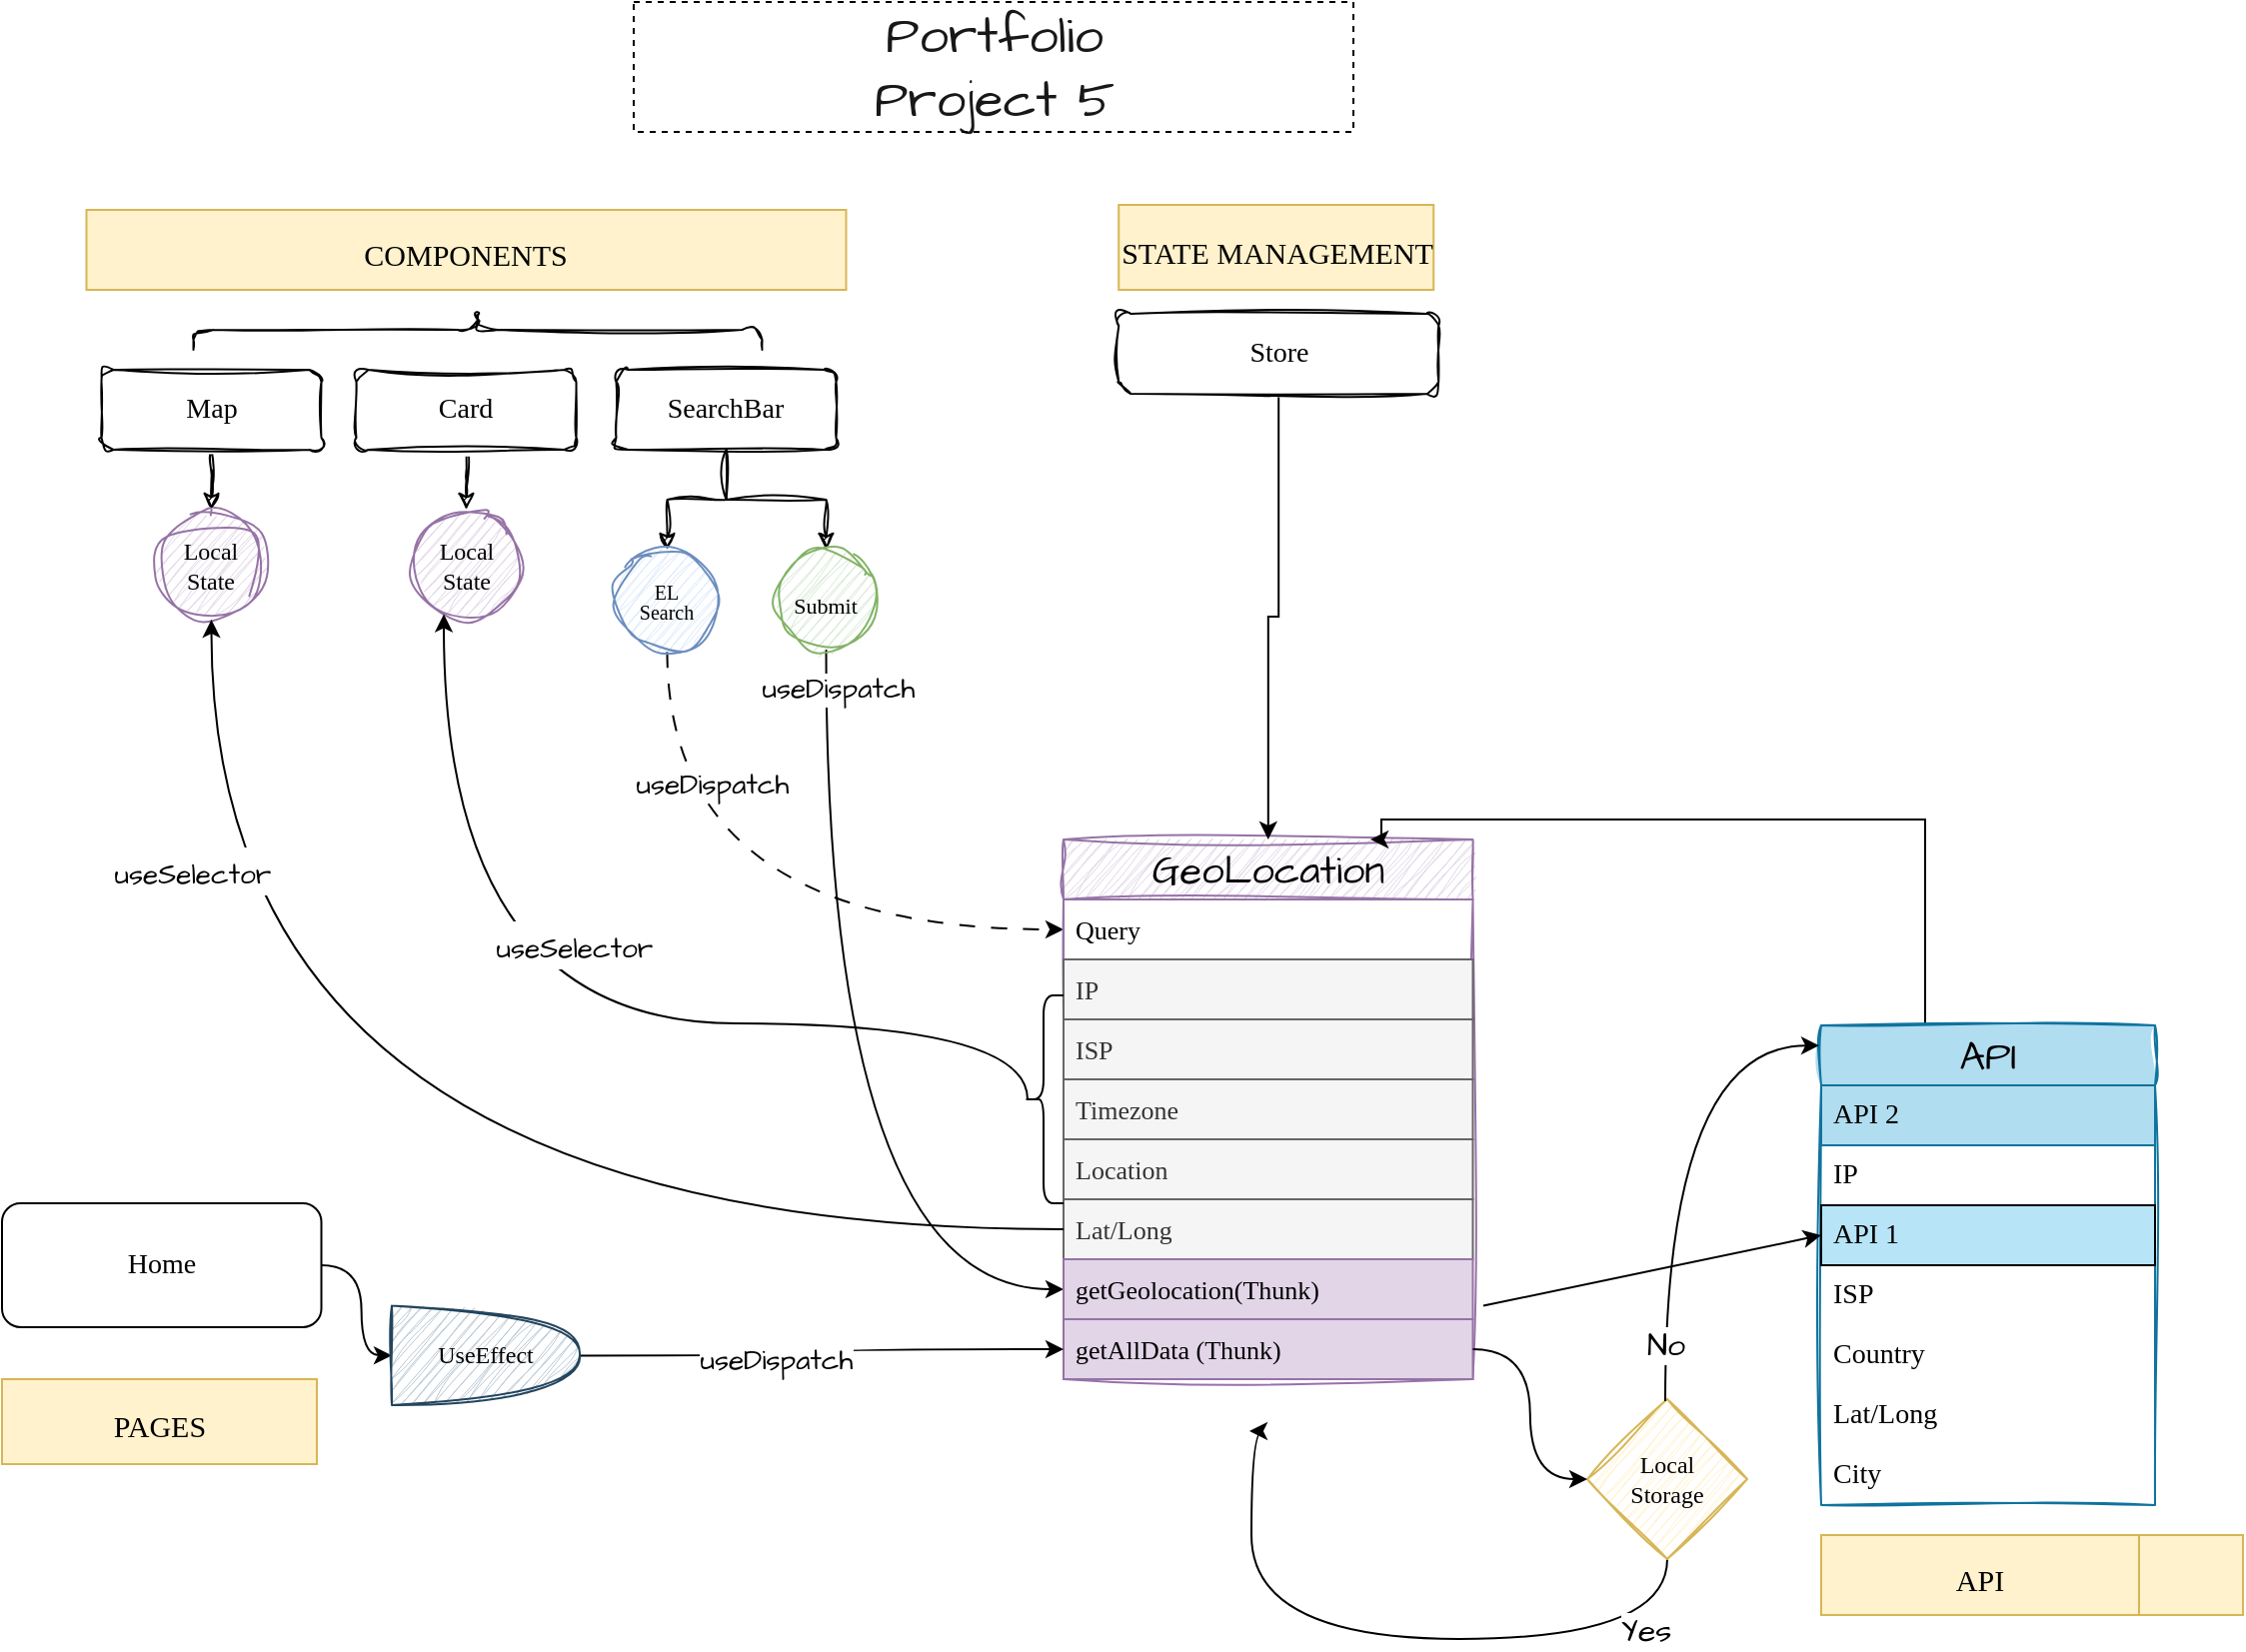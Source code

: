<mxfile version="22.1.16" type="device" pages="2">
  <diagram id="yPxyJZ8AM_hMuL3Unpa9" name="ARCH">
    <mxGraphModel dx="1678" dy="893" grid="1" gridSize="13" guides="1" tooltips="1" connect="1" arrows="1" fold="1" page="1" pageScale="1" pageWidth="1100" pageHeight="850" background="none" math="0" shadow="0">
      <root>
        <mxCell id="0" />
        <mxCell id="1" parent="0" />
        <mxCell id="0PAZ69WQfDIx3NiE71XX-78" style="edgeStyle=orthogonalEdgeStyle;rounded=0;sketch=1;hachureGap=4;jiggle=2;curveFitting=1;orthogonalLoop=1;jettySize=auto;html=1;entryX=0.5;entryY=0;entryDx=0;entryDy=0;fontFamily=Architects Daughter;fontSource=https%3A%2F%2Ffonts.googleapis.com%2Fcss%3Ffamily%3DArchitects%2BDaughter;fontSize=16;" parent="1" source="0PAZ69WQfDIx3NiE71XX-35" target="0PAZ69WQfDIx3NiE71XX-52" edge="1">
          <mxGeometry relative="1" as="geometry" />
        </mxCell>
        <mxCell id="0PAZ69WQfDIx3NiE71XX-79" style="edgeStyle=orthogonalEdgeStyle;rounded=0;sketch=1;hachureGap=4;jiggle=2;curveFitting=1;orthogonalLoop=1;jettySize=auto;html=1;fontFamily=Architects Daughter;fontSource=https%3A%2F%2Ffonts.googleapis.com%2Fcss%3Ffamily%3DArchitects%2BDaughter;fontSize=16;" parent="1" source="0PAZ69WQfDIx3NiE71XX-35" target="0PAZ69WQfDIx3NiE71XX-53" edge="1">
          <mxGeometry relative="1" as="geometry" />
        </mxCell>
        <mxCell id="0PAZ69WQfDIx3NiE71XX-35" value="&lt;font style=&quot;font-size: 14px;&quot;&gt;SearchBar&lt;/font&gt;" style="rounded=1;whiteSpace=wrap;html=1;sketch=1;hachureGap=4;jiggle=2;curveFitting=1;fontFamily=Lucida Console;fontSize=14;" parent="1" vertex="1">
          <mxGeometry x="346.25" y="197" width="110" height="40" as="geometry" />
        </mxCell>
        <mxCell id="0PAZ69WQfDIx3NiE71XX-51" value="&lt;font style=&quot;font-size: 15px;&quot;&gt;COMPONENTS&lt;/font&gt;" style="text;html=1;strokeColor=#d6b656;fillColor=#fff2cc;align=center;verticalAlign=middle;whiteSpace=wrap;overflow=hidden;fontSize=20;fontFamily=Lucida Console;" parent="1" vertex="1">
          <mxGeometry x="81.25" y="117" width="380" height="40" as="geometry" />
        </mxCell>
        <mxCell id="0PAZ69WQfDIx3NiE71XX-96" style="edgeStyle=orthogonalEdgeStyle;rounded=0;hachureGap=4;orthogonalLoop=1;jettySize=auto;html=1;entryX=0;entryY=0.5;entryDx=0;entryDy=0;fontFamily=Architects Daughter;fontSource=https%3A%2F%2Ffonts.googleapis.com%2Fcss%3Ffamily%3DArchitects%2BDaughter;fontSize=16;flowAnimation=1;dashed=1;dashPattern=8 8;curved=1;" parent="1" source="0PAZ69WQfDIx3NiE71XX-52" target="0PAZ69WQfDIx3NiE71XX-88" edge="1">
          <mxGeometry relative="1" as="geometry" />
        </mxCell>
        <mxCell id="0PAZ69WQfDIx3NiE71XX-52" value="&lt;p style=&quot;line-height: 90%; font-size: 10px;&quot;&gt;&lt;font face=&quot;Lucida Console&quot; style=&quot;font-size: 10px;&quot;&gt;EL&lt;br&gt;Search&lt;/font&gt;&lt;/p&gt;" style="ellipse;whiteSpace=wrap;html=1;aspect=fixed;sketch=1;hachureGap=4;jiggle=2;curveFitting=1;fontFamily=Architects Daughter;fontSource=https%3A%2F%2Ffonts.googleapis.com%2Fcss%3Ffamily%3DArchitects%2BDaughter;fontSize=20;fillColor=#dae8fc;strokeColor=#6c8ebf;" parent="1" vertex="1">
          <mxGeometry x="346.25" y="287" width="51" height="51" as="geometry" />
        </mxCell>
        <mxCell id="0PAZ69WQfDIx3NiE71XX-92" style="edgeStyle=orthogonalEdgeStyle;rounded=0;hachureGap=4;orthogonalLoop=1;jettySize=auto;html=1;entryX=0;entryY=0.5;entryDx=0;entryDy=0;fontFamily=Architects Daughter;fontSource=https%3A%2F%2Ffonts.googleapis.com%2Fcss%3Ffamily%3DArchitects%2BDaughter;fontSize=16;curved=1;flowAnimation=0;" parent="1" source="0PAZ69WQfDIx3NiE71XX-53" target="0PAZ69WQfDIx3NiE71XX-86" edge="1">
          <mxGeometry relative="1" as="geometry" />
        </mxCell>
        <mxCell id="zUYzzt8TD7q-zjXkYqAs-1" value="useDispatch" style="edgeLabel;html=1;align=center;verticalAlign=middle;resizable=0;points=[];fontSize=14;fontFamily=Architects Daughter;rotation=0;" parent="0PAZ69WQfDIx3NiE71XX-92" vertex="1" connectable="0">
          <mxGeometry x="-0.035" y="22" relative="1" as="geometry">
            <mxPoint x="-17" y="-192" as="offset" />
          </mxGeometry>
        </mxCell>
        <mxCell id="0PAZ69WQfDIx3NiE71XX-53" value="&lt;font face=&quot;Lucida Console&quot; style=&quot;font-size: 11px;&quot;&gt;Submit&lt;/font&gt;" style="ellipse;whiteSpace=wrap;html=1;aspect=fixed;sketch=1;hachureGap=4;jiggle=2;curveFitting=1;fontFamily=Architects Daughter;fontSource=https%3A%2F%2Ffonts.googleapis.com%2Fcss%3Ffamily%3DArchitects%2BDaughter;fontSize=20;fillColor=#d5e8d4;strokeColor=#82b366;" parent="1" vertex="1">
          <mxGeometry x="426.25" y="287" width="50" height="50" as="geometry" />
        </mxCell>
        <mxCell id="0PAZ69WQfDIx3NiE71XX-54" value="&lt;font style=&quot;font-size: 15px;&quot;&gt;STATE MANAGEMENT&lt;/font&gt;" style="text;html=1;strokeColor=#d6b656;fillColor=#fff2cc;align=center;verticalAlign=middle;whiteSpace=wrap;overflow=hidden;fontSize=20;fontFamily=Lucida Console;" parent="1" vertex="1">
          <mxGeometry x="597.62" y="114.5" width="157.5" height="42.5" as="geometry" />
        </mxCell>
        <mxCell id="7ju1Grx77kzpw6AMeoo_-9" style="edgeStyle=orthogonalEdgeStyle;rounded=0;sketch=1;hachureGap=4;jiggle=2;curveFitting=1;orthogonalLoop=1;jettySize=auto;html=1;fontFamily=Architects Daughter;fontSource=https%3A%2F%2Ffonts.googleapis.com%2Fcss%3Ffamily%3DArchitects%2BDaughter;fontSize=16;" parent="1" source="0PAZ69WQfDIx3NiE71XX-66" target="0PAZ69WQfDIx3NiE71XX-67" edge="1">
          <mxGeometry relative="1" as="geometry" />
        </mxCell>
        <mxCell id="0PAZ69WQfDIx3NiE71XX-66" value="&lt;font style=&quot;font-size: 14px;&quot;&gt;Card&lt;/font&gt;" style="rounded=1;whiteSpace=wrap;html=1;sketch=1;hachureGap=4;jiggle=2;curveFitting=1;fontFamily=Lucida Console;fontSize=14;" parent="1" vertex="1">
          <mxGeometry x="216.25" y="197" width="110" height="40" as="geometry" />
        </mxCell>
        <mxCell id="0PAZ69WQfDIx3NiE71XX-67" value="&lt;p style=&quot;line-height: 120%;&quot;&gt;&lt;font style=&quot;font-size: 12px;&quot;&gt;Local&lt;br style=&quot;&quot;&gt;State&lt;br style=&quot;font-size: 12px;&quot;&gt;&lt;/font&gt;&lt;/p&gt;" style="ellipse;whiteSpace=wrap;html=1;aspect=fixed;sketch=1;hachureGap=4;jiggle=2;curveFitting=1;fontFamily=Lucida Console;fontSize=12;fillColor=#e1d5e7;strokeColor=#9673a6;" parent="1" vertex="1">
          <mxGeometry x="243.75" y="267" width="55" height="55" as="geometry" />
        </mxCell>
        <mxCell id="0PAZ69WQfDIx3NiE71XX-71" value="&lt;font style=&quot;font-size: 15px;&quot;&gt;API&lt;/font&gt;" style="text;html=1;strokeColor=#d6b656;fillColor=#fff2cc;align=center;verticalAlign=middle;whiteSpace=wrap;overflow=hidden;fontSize=20;fontFamily=Lucida Console;" parent="1" vertex="1">
          <mxGeometry x="1001" y="780" width="159" height="40" as="geometry" />
        </mxCell>
        <mxCell id="0PAZ69WQfDIx3NiE71XX-85" value="GeoLocation" style="swimlane;fontStyle=0;childLayout=stackLayout;horizontal=1;startSize=30;horizontalStack=0;resizeParent=1;resizeParentMax=0;resizeLast=0;collapsible=0;marginBottom=0;whiteSpace=wrap;html=1;sketch=1;hachureGap=4;jiggle=2;curveFitting=1;fontFamily=Architects Daughter;fontSource=https%3A%2F%2Ffonts.googleapis.com%2Fcss%3Ffamily%3DArchitects%2BDaughter;fontSize=20;fillColor=#e1d5e7;strokeColor=#9673a6;treeFolding=0;deletable=0;cloneable=1;movable=0;" parent="1" vertex="1">
          <mxGeometry x="570" y="432" width="204.75" height="270" as="geometry">
            <mxRectangle x="689" y="390" width="156" height="39" as="alternateBounds" />
          </mxGeometry>
        </mxCell>
        <mxCell id="0PAZ69WQfDIx3NiE71XX-88" value="Query" style="text;strokeColor=none;fillColor=none;align=left;verticalAlign=middle;spacingLeft=4;spacingRight=4;overflow=hidden;points=[[0,0.5],[1,0.5]];portConstraint=eastwest;rotatable=0;whiteSpace=wrap;html=1;fontSize=13;fontFamily=Lucida Console;" parent="0PAZ69WQfDIx3NiE71XX-85" vertex="1">
          <mxGeometry y="30" width="204.75" height="30" as="geometry" />
        </mxCell>
        <mxCell id="0PAZ69WQfDIx3NiE71XX-87" value="IP" style="text;strokeColor=#666666;fillColor=#f5f5f5;align=left;verticalAlign=middle;spacingLeft=4;spacingRight=4;overflow=hidden;points=[[0,0.5],[1,0.5]];portConstraint=eastwest;rotatable=0;whiteSpace=wrap;html=1;fontSize=13;fontFamily=Lucida Console;fontColor=#333333;" parent="0PAZ69WQfDIx3NiE71XX-85" vertex="1">
          <mxGeometry y="60" width="204.75" height="30" as="geometry" />
        </mxCell>
        <mxCell id="jiT5_RgJSVzoQd3kIDRm-29" value="ISP" style="text;strokeColor=#666666;fillColor=#f5f5f5;align=left;verticalAlign=middle;spacingLeft=4;spacingRight=4;overflow=hidden;points=[[0,0.5],[1,0.5]];portConstraint=eastwest;rotatable=0;whiteSpace=wrap;html=1;fontSize=13;fontFamily=Lucida Console;fontColor=#333333;" parent="0PAZ69WQfDIx3NiE71XX-85" vertex="1">
          <mxGeometry y="90" width="204.75" height="30" as="geometry" />
        </mxCell>
        <mxCell id="jiT5_RgJSVzoQd3kIDRm-12" value="Timezone" style="text;strokeColor=#666666;fillColor=#f5f5f5;align=left;verticalAlign=middle;spacingLeft=4;spacingRight=4;overflow=hidden;points=[[0,0.5],[1,0.5]];portConstraint=eastwest;rotatable=0;whiteSpace=wrap;html=1;fontSize=13;fontFamily=Lucida Console;fontColor=#333333;" parent="0PAZ69WQfDIx3NiE71XX-85" vertex="1">
          <mxGeometry y="120" width="204.75" height="30" as="geometry" />
        </mxCell>
        <mxCell id="jiT5_RgJSVzoQd3kIDRm-41" value="Location" style="text;strokeColor=#666666;fillColor=#f5f5f5;align=left;verticalAlign=middle;spacingLeft=4;spacingRight=4;overflow=hidden;points=[[0,0.5],[1,0.5]];portConstraint=eastwest;rotatable=0;whiteSpace=wrap;html=1;fontSize=13;fontFamily=Lucida Console;fontColor=#333333;" parent="0PAZ69WQfDIx3NiE71XX-85" vertex="1">
          <mxGeometry y="150" width="204.75" height="30" as="geometry" />
        </mxCell>
        <mxCell id="0PAZ69WQfDIx3NiE71XX-89" value="Lat/Long" style="text;strokeColor=#666666;fillColor=#f5f5f5;align=left;verticalAlign=middle;spacingLeft=4;spacingRight=4;overflow=hidden;points=[[0,0.5],[1,0.5]];portConstraint=eastwest;rotatable=0;whiteSpace=wrap;html=1;fontSize=13;fontFamily=Lucida Console;fontColor=#333333;" parent="0PAZ69WQfDIx3NiE71XX-85" vertex="1">
          <mxGeometry y="180" width="204.75" height="30" as="geometry" />
        </mxCell>
        <mxCell id="0PAZ69WQfDIx3NiE71XX-86" value="getGeolocation(Thunk)" style="text;strokeColor=#9673a6;fillColor=#e1d5e7;align=left;verticalAlign=middle;spacingLeft=4;spacingRight=4;overflow=hidden;points=[[0,0.5],[1,0.5]];portConstraint=eastwest;rotatable=0;whiteSpace=wrap;html=1;fontSize=13;fontFamily=Lucida Console;" parent="0PAZ69WQfDIx3NiE71XX-85" vertex="1">
          <mxGeometry y="210" width="204.75" height="30" as="geometry" />
        </mxCell>
        <mxCell id="jiT5_RgJSVzoQd3kIDRm-7" value="getAllData (Thunk)" style="text;strokeColor=#9673a6;fillColor=#e1d5e7;align=left;verticalAlign=middle;spacingLeft=4;spacingRight=4;overflow=hidden;points=[[0,0.5],[1,0.5]];portConstraint=eastwest;rotatable=0;whiteSpace=wrap;html=1;fontSize=13;fontFamily=Lucida Console;" parent="0PAZ69WQfDIx3NiE71XX-85" vertex="1">
          <mxGeometry y="240" width="204.75" height="30" as="geometry" />
        </mxCell>
        <mxCell id="Js1aBli1MJFK1e20tH5a-15" style="edgeStyle=orthogonalEdgeStyle;rounded=0;hachureGap=4;orthogonalLoop=1;jettySize=auto;html=1;entryX=0.75;entryY=0;entryDx=0;entryDy=0;fontFamily=Architects Daughter;fontSource=https%3A%2F%2Ffonts.googleapis.com%2Fcss%3Ffamily%3DArchitects%2BDaughter;fontSize=16;" edge="1" parent="1" source="0PAZ69WQfDIx3NiE71XX-101" target="0PAZ69WQfDIx3NiE71XX-85">
          <mxGeometry relative="1" as="geometry">
            <Array as="points">
              <mxPoint x="1001" y="422" />
              <mxPoint x="729" y="422" />
            </Array>
          </mxGeometry>
        </mxCell>
        <mxCell id="0PAZ69WQfDIx3NiE71XX-101" value="API" style="swimlane;fontStyle=0;childLayout=stackLayout;horizontal=1;startSize=30;horizontalStack=0;resizeParent=1;resizeParentMax=0;resizeLast=0;collapsible=1;marginBottom=0;whiteSpace=wrap;html=1;sketch=1;hachureGap=4;jiggle=2;curveFitting=1;fontFamily=Architects Daughter;fontSource=https%3A%2F%2Ffonts.googleapis.com%2Fcss%3Ffamily%3DArchitects%2BDaughter;fontSize=20;fillColor=#b1ddf0;strokeColor=#10739e;fillStyle=solid;" parent="1" vertex="1">
          <mxGeometry x="949" y="525" width="167" height="240" as="geometry" />
        </mxCell>
        <mxCell id="jiT5_RgJSVzoQd3kIDRm-27" value="API 2" style="text;strokeColor=#10739e;fillColor=#b1ddf0;align=left;verticalAlign=middle;spacingLeft=4;spacingRight=4;overflow=hidden;points=[[0,0.5],[1,0.5]];portConstraint=eastwest;rotatable=0;whiteSpace=wrap;html=1;fontSize=14;fontFamily=Lucida Console;" parent="0PAZ69WQfDIx3NiE71XX-101" vertex="1">
          <mxGeometry y="30" width="167" height="30" as="geometry" />
        </mxCell>
        <mxCell id="jiT5_RgJSVzoQd3kIDRm-31" value="IP" style="text;strokeColor=none;fillColor=none;align=left;verticalAlign=middle;spacingLeft=4;spacingRight=4;overflow=hidden;points=[[0,0.5],[1,0.5]];portConstraint=eastwest;rotatable=0;whiteSpace=wrap;html=1;fontSize=14;fontFamily=Lucida Console;" parent="0PAZ69WQfDIx3NiE71XX-101" vertex="1">
          <mxGeometry y="60" width="167" height="30" as="geometry" />
        </mxCell>
        <mxCell id="0PAZ69WQfDIx3NiE71XX-102" value="API 1" style="text;strokeColor=default;fillColor=#B7E5F7;align=left;verticalAlign=middle;spacingLeft=4;spacingRight=4;overflow=hidden;points=[[0,0.5],[1,0.5]];portConstraint=eastwest;rotatable=0;whiteSpace=wrap;html=1;fontSize=14;fontFamily=Lucida Console;fillStyle=solid;" parent="0PAZ69WQfDIx3NiE71XX-101" vertex="1">
          <mxGeometry y="90" width="167" height="30" as="geometry" />
        </mxCell>
        <mxCell id="jiT5_RgJSVzoQd3kIDRm-30" value="ISP" style="text;strokeColor=none;fillColor=none;align=left;verticalAlign=middle;spacingLeft=4;spacingRight=4;overflow=hidden;points=[[0,0.5],[1,0.5]];portConstraint=eastwest;rotatable=0;whiteSpace=wrap;html=1;fontSize=14;fontFamily=Lucida Console;" parent="0PAZ69WQfDIx3NiE71XX-101" vertex="1">
          <mxGeometry y="120" width="167" height="30" as="geometry" />
        </mxCell>
        <mxCell id="0PAZ69WQfDIx3NiE71XX-103" value="Country" style="text;strokeColor=none;fillColor=none;align=left;verticalAlign=middle;spacingLeft=4;spacingRight=4;overflow=hidden;points=[[0,0.5],[1,0.5]];portConstraint=eastwest;rotatable=0;whiteSpace=wrap;html=1;fontSize=14;fontFamily=Lucida Console;" parent="0PAZ69WQfDIx3NiE71XX-101" vertex="1">
          <mxGeometry y="150" width="167" height="30" as="geometry" />
        </mxCell>
        <mxCell id="0PAZ69WQfDIx3NiE71XX-104" value="Lat/Long" style="text;strokeColor=none;fillColor=none;align=left;verticalAlign=middle;spacingLeft=4;spacingRight=4;overflow=hidden;points=[[0,0.5],[1,0.5]];portConstraint=eastwest;rotatable=0;whiteSpace=wrap;html=1;fontSize=14;fontFamily=Lucida Console;" parent="0PAZ69WQfDIx3NiE71XX-101" vertex="1">
          <mxGeometry y="180" width="167" height="30" as="geometry" />
        </mxCell>
        <mxCell id="0PAZ69WQfDIx3NiE71XX-105" value="City" style="text;strokeColor=none;fillColor=none;align=left;verticalAlign=middle;spacingLeft=4;spacingRight=4;overflow=hidden;points=[[0,0.5],[1,0.5]];portConstraint=eastwest;rotatable=0;whiteSpace=wrap;html=1;fontSize=14;fontFamily=Lucida Console;" parent="0PAZ69WQfDIx3NiE71XX-101" vertex="1">
          <mxGeometry y="210" width="167" height="30" as="geometry" />
        </mxCell>
        <mxCell id="0PAZ69WQfDIx3NiE71XX-123" value="Portfolio&lt;br style=&quot;font-size: 26px;&quot;&gt;Project 5&lt;br style=&quot;font-size: 26px;&quot;&gt;" style="text;strokeColor=default;fillColor=default;html=1;fontSize=26;fontStyle=0;verticalAlign=middle;align=center;fontFamily=Architects Daughter;labelBorderColor=none;textOpacity=90;spacingTop=1;rounded=0;glass=0;shadow=0;imageAspect=1;absoluteArcSize=0;direction=east;dashed=1;fontSource=https%3A%2F%2Ffonts.googleapis.com%2Fcss%3Ffamily%3DArchitects%2BDaughter;" parent="1" vertex="1">
          <mxGeometry x="355" y="13" width="360" height="65" as="geometry" />
        </mxCell>
        <mxCell id="7ju1Grx77kzpw6AMeoo_-4" style="edgeStyle=orthogonalEdgeStyle;rounded=0;hachureGap=4;orthogonalLoop=1;jettySize=auto;html=1;fontFamily=Architects Daughter;fontSource=https%3A%2F%2Ffonts.googleapis.com%2Fcss%3Ffamily%3DArchitects%2BDaughter;fontSize=16;strokeColor=default;" parent="1" source="7ju1Grx77kzpw6AMeoo_-3" target="0PAZ69WQfDIx3NiE71XX-85" edge="1">
          <mxGeometry relative="1" as="geometry" />
        </mxCell>
        <mxCell id="7ju1Grx77kzpw6AMeoo_-3" value="Store" style="rounded=1;whiteSpace=wrap;html=1;sketch=1;hachureGap=4;jiggle=2;curveFitting=1;fontFamily=Lucida Console;fontSize=14;" parent="1" vertex="1">
          <mxGeometry x="597.62" y="169" width="160" height="40" as="geometry" />
        </mxCell>
        <mxCell id="7ju1Grx77kzpw6AMeoo_-10" style="edgeStyle=orthogonalEdgeStyle;rounded=0;sketch=1;hachureGap=4;jiggle=2;curveFitting=1;orthogonalLoop=1;jettySize=auto;html=1;exitX=0.5;exitY=1;exitDx=0;exitDy=0;fontFamily=Architects Daughter;fontSource=https%3A%2F%2Ffonts.googleapis.com%2Fcss%3Ffamily%3DArchitects%2BDaughter;fontSize=16;" parent="1" source="7ju1Grx77kzpw6AMeoo_-7" target="7ju1Grx77kzpw6AMeoo_-8" edge="1">
          <mxGeometry relative="1" as="geometry" />
        </mxCell>
        <mxCell id="7ju1Grx77kzpw6AMeoo_-7" value="&lt;font style=&quot;font-size: 14px;&quot;&gt;Map&lt;/font&gt;" style="rounded=1;whiteSpace=wrap;html=1;sketch=1;hachureGap=4;jiggle=2;curveFitting=1;fontFamily=Lucida Console;fontSize=14;" parent="1" vertex="1">
          <mxGeometry x="88.75" y="197" width="110" height="40" as="geometry" />
        </mxCell>
        <mxCell id="7ju1Grx77kzpw6AMeoo_-8" value="&lt;p style=&quot;line-height: 120%;&quot;&gt;&lt;font style=&quot;font-size: 12px;&quot;&gt;Local&lt;br style=&quot;&quot;&gt;State&lt;br style=&quot;font-size: 12px;&quot;&gt;&lt;/font&gt;&lt;/p&gt;" style="ellipse;whiteSpace=wrap;html=1;aspect=fixed;sketch=1;hachureGap=4;jiggle=2;curveFitting=1;fontFamily=Lucida Console;fontSize=12;fillColor=#e1d5e7;strokeColor=#9673a6;" parent="1" vertex="1">
          <mxGeometry x="116.25" y="267" width="55" height="55" as="geometry" />
        </mxCell>
        <mxCell id="7ju1Grx77kzpw6AMeoo_-11" style="edgeStyle=orthogonalEdgeStyle;rounded=0;hachureGap=4;orthogonalLoop=1;jettySize=auto;html=1;entryX=0.5;entryY=1;entryDx=0;entryDy=0;fontFamily=Architects Daughter;fontSource=https%3A%2F%2Ffonts.googleapis.com%2Fcss%3Ffamily%3DArchitects%2BDaughter;fontSize=16;curved=1;" parent="1" source="0PAZ69WQfDIx3NiE71XX-89" target="7ju1Grx77kzpw6AMeoo_-8" edge="1">
          <mxGeometry relative="1" as="geometry" />
        </mxCell>
        <mxCell id="7ju1Grx77kzpw6AMeoo_-12" value="&lt;font style=&quot;font-size: 14px;&quot;&gt;useSelector&lt;/font&gt;" style="edgeLabel;html=1;align=center;verticalAlign=middle;resizable=0;points=[];fontSize=20;fontFamily=Architects Daughter;fontStyle=0" parent="7ju1Grx77kzpw6AMeoo_-11" vertex="1" connectable="0">
          <mxGeometry x="-0.061" y="-33" relative="1" as="geometry">
            <mxPoint x="-93" y="-147" as="offset" />
          </mxGeometry>
        </mxCell>
        <mxCell id="jiT5_RgJSVzoQd3kIDRm-16" style="edgeStyle=orthogonalEdgeStyle;rounded=0;hachureGap=4;orthogonalLoop=1;jettySize=auto;html=1;entryX=0;entryY=0.5;entryDx=0;entryDy=0;fontFamily=Architects Daughter;fontSource=https%3A%2F%2Ffonts.googleapis.com%2Fcss%3Ffamily%3DArchitects%2BDaughter;fontSize=16;curved=1;" parent="1" source="BipnVfe6FMpguTM1eQNc-4" target="jiT5_RgJSVzoQd3kIDRm-7" edge="1">
          <mxGeometry relative="1" as="geometry" />
        </mxCell>
        <mxCell id="BipnVfe6FMpguTM1eQNc-6" value="&lt;font style=&quot;font-size: 14px;&quot;&gt;useDispatch&lt;/font&gt;" style="edgeLabel;html=1;align=center;verticalAlign=middle;resizable=0;points=[];fontSize=20;fontFamily=Architects Daughter;" parent="jiT5_RgJSVzoQd3kIDRm-16" vertex="1" connectable="0">
          <mxGeometry x="-0.354" y="-2" relative="1" as="geometry">
            <mxPoint x="19" y="-2" as="offset" />
          </mxGeometry>
        </mxCell>
        <mxCell id="jiT5_RgJSVzoQd3kIDRm-1" value="&lt;font style=&quot;font-size: 14px;&quot;&gt;Home&lt;/font&gt;" style="rounded=1;whiteSpace=wrap;html=1;hachureGap=4;fontFamily=Lucida Console;fontSize=14;" parent="1" vertex="1">
          <mxGeometry x="39" y="614" width="159.75" height="62" as="geometry" />
        </mxCell>
        <mxCell id="jiT5_RgJSVzoQd3kIDRm-3" value="&lt;font style=&quot;font-size: 15px;&quot;&gt;PAGES&lt;/font&gt;" style="text;html=1;strokeColor=#d6b656;fillColor=#fff2cc;align=center;verticalAlign=middle;whiteSpace=wrap;overflow=hidden;fontSize=20;fontFamily=Lucida Console;" parent="1" vertex="1">
          <mxGeometry x="39" y="702" width="157.5" height="42.5" as="geometry" />
        </mxCell>
        <mxCell id="jiT5_RgJSVzoQd3kIDRm-11" value="" style="shape=curlyBracket;whiteSpace=wrap;html=1;rounded=1;flipH=1;labelPosition=right;verticalLabelPosition=middle;align=left;verticalAlign=middle;sketch=1;hachureGap=4;jiggle=2;curveFitting=1;fontFamily=Architects Daughter;fontSource=https%3A%2F%2Ffonts.googleapis.com%2Fcss%3Ffamily%3DArchitects%2BDaughter;fontSize=20;rotation=-90;" parent="1" vertex="1">
          <mxGeometry x="267" y="34.75" width="20" height="284.5" as="geometry" />
        </mxCell>
        <mxCell id="jiT5_RgJSVzoQd3kIDRm-18" value="useDispatch" style="edgeLabel;html=1;align=center;verticalAlign=middle;resizable=0;points=[];fontSize=14;fontFamily=Architects Daughter;rotation=0;" parent="1" vertex="1" connectable="0">
          <mxGeometry x="326.247" y="377" as="geometry">
            <mxPoint x="68" y="28" as="offset" />
          </mxGeometry>
        </mxCell>
        <mxCell id="jiT5_RgJSVzoQd3kIDRm-46" value="" style="shape=curlyBracket;whiteSpace=wrap;html=1;rounded=1;labelPosition=left;verticalLabelPosition=middle;align=right;verticalAlign=middle;hachureGap=4;fontFamily=Architects Daughter;fontSource=https%3A%2F%2Ffonts.googleapis.com%2Fcss%3Ffamily%3DArchitects%2BDaughter;fontSize=20;" parent="1" vertex="1">
          <mxGeometry x="550" y="510" width="20" height="104" as="geometry" />
        </mxCell>
        <mxCell id="jiT5_RgJSVzoQd3kIDRm-47" style="edgeStyle=orthogonalEdgeStyle;rounded=0;hachureGap=4;orthogonalLoop=1;jettySize=auto;html=1;entryX=0.1;entryY=0.5;entryDx=0;entryDy=0;entryPerimeter=0;fontFamily=Architects Daughter;fontSource=https%3A%2F%2Ffonts.googleapis.com%2Fcss%3Ffamily%3DArchitects%2BDaughter;fontSize=16;curved=1;startArrow=classic;startFill=1;endArrow=none;endFill=0;" parent="1" target="jiT5_RgJSVzoQd3kIDRm-46" edge="1">
          <mxGeometry relative="1" as="geometry">
            <Array as="points">
              <mxPoint x="260" y="524" />
              <mxPoint x="552" y="524" />
            </Array>
            <mxPoint x="260" y="319.25" as="sourcePoint" />
            <mxPoint x="540.75" y="559.25" as="targetPoint" />
          </mxGeometry>
        </mxCell>
        <mxCell id="jiT5_RgJSVzoQd3kIDRm-48" value="&lt;font style=&quot;font-size: 14px;&quot;&gt;useSelector&lt;/font&gt;" style="edgeLabel;html=1;align=center;verticalAlign=middle;resizable=0;points=[];fontSize=20;fontFamily=Architects Daughter;" parent="jiT5_RgJSVzoQd3kIDRm-47" vertex="1" connectable="0">
          <mxGeometry x="0.174" y="39" relative="1" as="geometry">
            <mxPoint x="-45" y="-1" as="offset" />
          </mxGeometry>
        </mxCell>
        <mxCell id="BipnVfe6FMpguTM1eQNc-5" value="" style="edgeStyle=orthogonalEdgeStyle;rounded=0;hachureGap=4;orthogonalLoop=1;jettySize=auto;html=1;entryX=0;entryY=0.5;entryDx=0;entryDy=0;fontFamily=Architects Daughter;fontSource=https%3A%2F%2Ffonts.googleapis.com%2Fcss%3Ffamily%3DArchitects%2BDaughter;fontSize=16;curved=1;" parent="1" source="jiT5_RgJSVzoQd3kIDRm-1" target="BipnVfe6FMpguTM1eQNc-4" edge="1">
          <mxGeometry relative="1" as="geometry">
            <mxPoint x="122" y="652" as="sourcePoint" />
            <mxPoint x="575" y="697" as="targetPoint" />
          </mxGeometry>
        </mxCell>
        <mxCell id="BipnVfe6FMpguTM1eQNc-4" value="&lt;font style=&quot;font-size: 12px;&quot;&gt;UseEffect&lt;/font&gt;" style="shape=or;whiteSpace=wrap;html=1;sketch=1;hachureGap=4;jiggle=2;curveFitting=1;fontFamily=Lucida Console;fontSize=12;fillColor=#bac8d3;strokeColor=#23445d;fontStyle=0" parent="1" vertex="1">
          <mxGeometry x="234" y="665.25" width="94" height="49.75" as="geometry" />
        </mxCell>
        <mxCell id="Js1aBli1MJFK1e20tH5a-4" value="Yes" style="edgeStyle=orthogonalEdgeStyle;rounded=0;hachureGap=4;orthogonalLoop=1;jettySize=auto;html=1;fontFamily=Architects Daughter;fontSource=https%3A%2F%2Ffonts.googleapis.com%2Fcss%3Ffamily%3DArchitects%2BDaughter;fontSize=16;curved=1;" edge="1" parent="1" source="Js1aBli1MJFK1e20tH5a-1">
          <mxGeometry x="-0.797" y="-11" relative="1" as="geometry">
            <mxPoint x="663" y="728" as="targetPoint" />
            <Array as="points">
              <mxPoint x="872" y="832" />
              <mxPoint x="664" y="832" />
            </Array>
            <mxPoint as="offset" />
          </mxGeometry>
        </mxCell>
        <mxCell id="Js1aBli1MJFK1e20tH5a-1" value="Local&lt;br&gt;Storage" style="rhombus;whiteSpace=wrap;html=1;fontFamily=Lucida Console;fillColor=#fff2cc;strokeColor=#d6b656;sketch=1;hachureGap=4;jiggle=2;curveFitting=1;" vertex="1" parent="1">
          <mxGeometry x="832" y="712" width="80" height="80" as="geometry" />
        </mxCell>
        <mxCell id="Js1aBli1MJFK1e20tH5a-2" style="edgeStyle=orthogonalEdgeStyle;rounded=0;hachureGap=4;orthogonalLoop=1;jettySize=auto;html=1;entryX=0;entryY=0.5;entryDx=0;entryDy=0;fontFamily=Architects Daughter;fontSource=https%3A%2F%2Ffonts.googleapis.com%2Fcss%3Ffamily%3DArchitects%2BDaughter;fontSize=16;curved=1;" edge="1" parent="1" source="jiT5_RgJSVzoQd3kIDRm-7" target="Js1aBli1MJFK1e20tH5a-1">
          <mxGeometry relative="1" as="geometry" />
        </mxCell>
        <mxCell id="Js1aBli1MJFK1e20tH5a-3" value="No" style="edgeStyle=orthogonalEdgeStyle;rounded=0;hachureGap=4;orthogonalLoop=1;jettySize=auto;html=1;entryX=-0.006;entryY=0.042;entryDx=0;entryDy=0;entryPerimeter=0;fontFamily=Architects Daughter;fontSource=https%3A%2F%2Ffonts.googleapis.com%2Fcss%3Ffamily%3DArchitects%2BDaughter;fontSize=16;curved=1;" edge="1" parent="1" source="Js1aBli1MJFK1e20tH5a-1" target="0PAZ69WQfDIx3NiE71XX-101">
          <mxGeometry x="-0.781" relative="1" as="geometry">
            <Array as="points">
              <mxPoint x="871" y="535" />
            </Array>
            <mxPoint as="offset" />
          </mxGeometry>
        </mxCell>
        <mxCell id="Js1aBli1MJFK1e20tH5a-8" style="rounded=0;hachureGap=4;orthogonalLoop=1;jettySize=auto;html=1;fontFamily=Architects Daughter;fontSource=https%3A%2F%2Ffonts.googleapis.com%2Fcss%3Ffamily%3DArchitects%2BDaughter;fontSize=16;entryX=0;entryY=0.5;entryDx=0;entryDy=0;" edge="1" parent="1" target="0PAZ69WQfDIx3NiE71XX-102">
          <mxGeometry relative="1" as="geometry">
            <mxPoint x="780" y="665.25" as="sourcePoint" />
            <mxPoint x="1001" y="637" as="targetPoint" />
          </mxGeometry>
        </mxCell>
        <mxCell id="Js1aBli1MJFK1e20tH5a-14" value="&lt;font style=&quot;font-size: 15px;&quot;&gt;API&lt;/font&gt;" style="text;html=1;strokeColor=#d6b656;fillColor=#fff2cc;align=center;verticalAlign=middle;whiteSpace=wrap;overflow=hidden;fontSize=20;fontFamily=Lucida Console;" vertex="1" parent="1">
          <mxGeometry x="949" y="780" width="159" height="40" as="geometry" />
        </mxCell>
      </root>
    </mxGraphModel>
  </diagram>
  <diagram id="Z9HIsEeMo0-sL65cdbxl" name="STEPS">
    <mxGraphModel dx="1426" dy="751" grid="1" gridSize="10" guides="1" tooltips="1" connect="1" arrows="1" fold="1" page="1" pageScale="1" pageWidth="850" pageHeight="1100" math="0" shadow="0">
      <root>
        <mxCell id="0" />
        <mxCell id="1" parent="0" />
        <mxCell id="a2oZkhTZi72h_vZ4XKpd-3" value="" style="edgeStyle=orthogonalEdgeStyle;rounded=0;sketch=1;hachureGap=4;jiggle=2;curveFitting=1;orthogonalLoop=1;jettySize=auto;html=1;fontFamily=Architects Daughter;fontSource=https%3A%2F%2Ffonts.googleapis.com%2Fcss%3Ffamily%3DArchitects%2BDaughter;fontSize=16;" parent="1" source="a2oZkhTZi72h_vZ4XKpd-1" target="a2oZkhTZi72h_vZ4XKpd-2" edge="1">
          <mxGeometry relative="1" as="geometry" />
        </mxCell>
        <mxCell id="a2oZkhTZi72h_vZ4XKpd-1" value="Static Interface" style="rounded=1;whiteSpace=wrap;html=1;sketch=1;hachureGap=4;jiggle=2;curveFitting=1;fontFamily=Lucida Console;fontSize=14;" parent="1" vertex="1">
          <mxGeometry x="172.5" y="120" width="110" height="40" as="geometry" />
        </mxCell>
        <mxCell id="a2oZkhTZi72h_vZ4XKpd-5" value="" style="edgeStyle=orthogonalEdgeStyle;rounded=0;sketch=1;hachureGap=4;jiggle=2;curveFitting=1;orthogonalLoop=1;jettySize=auto;html=1;fontFamily=Architects Daughter;fontSource=https%3A%2F%2Ffonts.googleapis.com%2Fcss%3Ffamily%3DArchitects%2BDaughter;fontSize=16;" parent="1" source="a2oZkhTZi72h_vZ4XKpd-2" target="a2oZkhTZi72h_vZ4XKpd-4" edge="1">
          <mxGeometry relative="1" as="geometry" />
        </mxCell>
        <mxCell id="a2oZkhTZi72h_vZ4XKpd-2" value="HTML and CSS" style="whiteSpace=wrap;html=1;fontSize=14;fontFamily=Lucida Console;rounded=1;sketch=1;hachureGap=4;jiggle=2;curveFitting=1;" parent="1" vertex="1">
          <mxGeometry x="165" y="200" width="125" height="40" as="geometry" />
        </mxCell>
        <mxCell id="a2oZkhTZi72h_vZ4XKpd-4" value="State&lt;br&gt;Management" style="whiteSpace=wrap;html=1;fontSize=14;fontFamily=Lucida Console;rounded=1;sketch=1;hachureGap=4;jiggle=2;curveFitting=1;" parent="1" vertex="1">
          <mxGeometry x="167.5" y="320" width="120" height="60" as="geometry" />
        </mxCell>
        <mxCell id="2l72cXGVt6e6NzwUXkGn-4" value="" style="edgeStyle=orthogonalEdgeStyle;sketch=1;hachureGap=4;jiggle=2;curveFitting=1;orthogonalLoop=1;jettySize=auto;html=1;fontFamily=Architects Daughter;fontSource=https%3A%2F%2Ffonts.googleapis.com%2Fcss%3Ffamily%3DArchitects%2BDaughter;fontSize=16;" parent="1" source="2l72cXGVt6e6NzwUXkGn-1" target="2l72cXGVt6e6NzwUXkGn-3" edge="1">
          <mxGeometry relative="1" as="geometry" />
        </mxCell>
        <mxCell id="2l72cXGVt6e6NzwUXkGn-1" value="Modal" style="whiteSpace=wrap;html=1;fontSize=14;fontFamily=Lucida Console;rounded=1;sketch=1;hachureGap=4;jiggle=2;curveFitting=1;" parent="1" vertex="1">
          <mxGeometry x="470" y="300" width="120" height="60" as="geometry" />
        </mxCell>
        <mxCell id="2l72cXGVt6e6NzwUXkGn-5" style="edgeStyle=orthogonalEdgeStyle;sketch=1;hachureGap=4;jiggle=2;curveFitting=1;orthogonalLoop=1;jettySize=auto;html=1;fontFamily=Architects Daughter;fontSource=https%3A%2F%2Ffonts.googleapis.com%2Fcss%3Ffamily%3DArchitects%2BDaughter;fontSize=16;" parent="1" source="2l72cXGVt6e6NzwUXkGn-3" target="2l72cXGVt6e6NzwUXkGn-6" edge="1">
          <mxGeometry relative="1" as="geometry">
            <mxPoint x="650" y="460" as="targetPoint" />
          </mxGeometry>
        </mxCell>
        <mxCell id="2l72cXGVt6e6NzwUXkGn-3" value="" style="rhombus;whiteSpace=wrap;html=1;fontSize=14;fontFamily=Lucida Console;rounded=1;sketch=1;hachureGap=4;jiggle=2;curveFitting=1;fillColor=#fff2cc;strokeColor=#d6b656;" parent="1" vertex="1">
          <mxGeometry x="490" y="420" width="80" height="80" as="geometry" />
        </mxCell>
        <mxCell id="2l72cXGVt6e6NzwUXkGn-6" value="cannot be&amp;nbsp;&lt;br&gt;empty" style="whiteSpace=wrap;html=1;fontSize=14;fontFamily=Lucida Console;rounded=1;sketch=1;hachureGap=4;jiggle=2;curveFitting=1;" parent="1" vertex="1">
          <mxGeometry x="470" y="540" width="120" height="60" as="geometry" />
        </mxCell>
      </root>
    </mxGraphModel>
  </diagram>
</mxfile>
